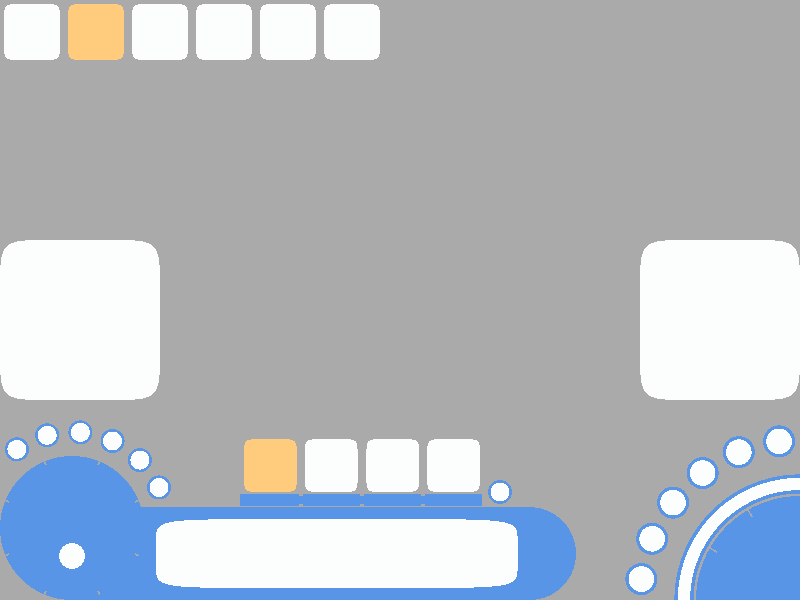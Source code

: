 #include "colors.inc"
#include "metals.inc"
#include "glass.inc"

global_settings
{
	assumed_gamma 1.0
	ambient_light color rgb 1
}

// ----------------------------------------

camera
{
	orthographic
	up y * image_height / image_width
	right x
	location <0.500, 10.000, 0.375,>
	look_at <0.500, 0.000, 0.375,>
}

/*
camera
{
	up y
	right x * image_width / image_height
	location <0.044, 0.000, 0.201,> + vrotate(<0,0,-1,>,<30,45,0,>) * 1/6
//	look_at <0.500, 0.000, 0.375,>
	look_at <0.044, 0.000, 0.201,>
}
*/


sky_sphere {
  pigment {
    bozo
    turbulence 2
    color_map {
      [0.0 rgb 0]
      [1.0 rgb 1]
    }
  }
}

/*
sky_sphere {
  pigment {
    gradient y
    color_map {
      [0.0 rgb <0.6,0.7,1.0>]
      [0.7 rgb <0.0,0.1,0.8>]
    }
  }
}
*/
// set a color of the background (sky)
//background { color rgb 1 }


light_source
{
	vnormalize(<-1, 1, 1>) * 100          // light's position (translated below)
	color rgb <1, 1, 1>  // light's color
	spotlight
	point_at <0.500, 0.000, 0.375,>
}



#declare Axis_Markers = union
{
	sphere
	{
		0,0.005
		pigment{color rgb <0,0,0,>}
	}
	cylinder
	{
		0,x,0.005
		pigment{color rgb <1,0,0,>}
	}
	cylinder
	{
		0,y,0.005
		pigment{color rgb <0,1,0,>}
	}
	cylinder
	{
		0,z,0.005
		pigment{color rgb <0,0,1,>}
	}
}

// blue chrome
#declare Material_A = material { texture { pigment { color rgb <0.1, 0.3, 0.8> } finish { F_MetalA  } finish {ambient 0} } }
// orange chrome
#declare Material_B = material { texture { pigment { color rgb <0.8, 0.3, 0.1> } finish { F_MetalA  } finish {ambient 0} } }
// glass
#declare Material_C = material { texture { pigment { Col_Glass_General } finish { F_Glass5 } }
/*
	interior
	{
		I_Glass_Caustics1
	}
*/
}
// orange chrome glow
#declare Material_D = material { texture { pigment { color rgb <0.8, 0.3, 0.1> } finish { F_MetalA  } finish {ambient 1} } }
// orange glass
#declare Material_E = material { texture { pigment { color rgbf <0.8 * 2, 0.3 * 2, 0.1 * 2, 0.9> } finish { F_Glass5 } }
/*
	interior
	{
		I_Glass_Caustics1
	}
*/
}


//object {Axis_Markers}

// ---------------------------------------------------------Left Dial

difference
{
	sphere
	{
		<0.090, 0.000, 0.090,>, 0.090
		scale <1,0.250,1,>
	}
	cylinder
	{
		<0.090, 0.000, 0.090,>, <0.090, 0.090, 0.090,>, 0.060
	}
	/*
	difference
	{
		cylinder
		{
			<0.090, 0.000, 0.090,>, <0.090, 0.090, 0.090,>, 0.060
		}
		cylinder
		{
			<0.090, 0.000, 0.090,>, <0.090, 0.090, 0.090,>, 0.040
		}
	}
	*/
	box
	{
		<-0.001, -0.090, 0.040,>, <0.001, 0.090, 0.090,>
		rotate <0,022.5,0,>
		translate <0.090, 0, 0.090,>
	}
	box
	{
		<-0.001, -0.090, 0.040,>, <0.001, 0.090, 0.090,>
		rotate <0,067.5,0,>
		translate <0.090, 0, 0.090,>
	}
	box
	{
		<-0.001, -0.090, 0.040,>, <0.001, 0.090, 0.090,>
		rotate <0,112.5,0,>
		translate <0.090, 0, 0.090,>
	}
	box
	{
		<-0.001, -0.090, 0.040,>, <0.001, 0.090, 0.090,>
		rotate <0,157.5,0,>
		translate <0.090, 0, 0.090,>
	}
	box
	{
		<-0.001, -0.090, 0.040,>, <0.001, 0.090, 0.090,>
		rotate <0,202.5,0,>
		translate <0.090, 0, 0.090,>
	}
	box
	{
		<-0.001, -0.090, 0.040,>, <0.001, 0.090, 0.090,>
		rotate <0,247.5,0,>
		translate <0.090, 0, 0.090,>
	}
	box
	{
		<-0.001, -0.090, 0.040,>, <0.001, 0.090, 0.090,>
		rotate <0,292.5,0,>
		translate <0.090, 0, 0.090,>
	}
	box
	{
		<-0.001, -0.090, 0.040,>, <0.001, 0.090, 0.090,>
		rotate <0,337.5,0,>
		translate <0.090, 0, 0.090,>
	}
	prism
	{
		linear_spline
		-1, 1, 4,
		<0.000, 0.084,>, <0.011, 0.065,>, <-0.011, 0.065,>, <0.000, 0.084,>
		rotate <0,000.0,0,>
		translate <0.090, 0, 0.090,>
	}
	prism
	{
		linear_spline
		-1, 1, 4,
		<0.000, 0.084,>, <0.011, 0.065,>, <-0.011, 0.065,>, <0.000, 0.084,>
		rotate <0,090.0,0,>
		translate <0.090, 0, 0.090,>
	}
	prism
	{
		linear_spline
		-1, 1, 4,
		<0.000, 0.084,>, <0.011, 0.065,>, <-0.011, 0.065,>, <0.000, 0.084,>
		rotate <0,180.0,0,>
		translate <0.090, 0, 0.090,>
	}
	prism
	{
		linear_spline
		-1, 1, 4,
		<0.000, 0.084,>, <0.011, 0.065,>, <-0.011, 0.065,>, <0.000, 0.084,>
		rotate <0,270.0,0,>
		translate <0.090, 0, 0.090,>
	}
	material {Material_A}
}

difference
{
	sphere
	{
		<0.090, 0.000, 0.090,>, 0.085
		scale <1,0.250,1,>
	}
	cylinder
	{
		<0.090, 0.000, 0.090,>, <0.090, 0.090, 0.090,>, 0.060
	}
	material {Material_A}
}

difference
{
	sphere
	{
		<0.090, 0.000, 0.090,>, 0.060
		scale <1,0.250,1,>
	}
	cylinder
	{
		<0.090, -1.000, 0.105,>, <0.090, 1.000, 0.105,>, 0.030
	}
	cylinder
	{
		<0.090, -1.000, 0.055,>, <0.090, 1.000, 0.055,>, 0.020
	}
	material {Material_A}
}

sphere
{
	<0.090, 0.000, 0.105,>, 0.030
	scale <1,0.250,1,>
	material {Material_A}
}

union
{
	difference
	{
		sphere
		{
			<0.090, 0.000, 0.055,>, 0.020
			scale <1,0.25,1,>
		}
		plane
		{
			-y, -0.003
		}
		material {Material_A}
	}
	
	intersection
	{
		sphere
		{
			<0.090, 0.000, 0.055,>, 0.020
			scale <1,0.25,1,>
		}
		plane
		{
			-y, -0.003
		}
		hollow
		material {Material_C}
	}
	
	plane
	{
		y, 0.003
		clipped_by
		{
			sphere
			{
				<0.090, 0.000, 0.055,>, 0.020
				scale <1,0.25,1,>
			}
		}
		material {Material_D}
		translate y * 0.0000001
	}
}

//----------------------------------------------------------------Left dots

union
{
	difference
	{
		sphere
		{
			<0.000, 0.000, 0.000,>, 0.015
			scale <1,0.25,1,>
		}
		plane
		{
			-y, -0.0023
		}
		material {Material_A}
	}
	
	intersection
	{
		sphere
		{
			<0.000, 0.000, 0.000,>, 0.015
			scale <1,0.25,1,>
		}
		plane
		{
			-y, -0.0023
		}
		hollow
		material {Material_C}
	}
	
	plane
	{
		y, 0.0023
		clipped_by
		{
			sphere
			{
				<0.000, 0.000, 0.000,>, 0.015
				scale <1,0.25,1,>
			}
		}
		material {Material_D}
		translate y * 0.0000001
	}
	translate z * 0.120
	rotate <0,-35,0,>
	translate <0.090, 0.000, 0.090,>
}

union
{
	difference
	{
		sphere
		{
			<0.000, 0.000, 0.000,>, 0.015
			scale <1,0.25,1,>
		}
		plane
		{
			-y, -0.0023
		}
		material {Material_A}
	}
	
	intersection
	{
		sphere
		{
			<0.000, 0.000, 0.000,>, 0.015
			scale <1,0.25,1,>
		}
		plane
		{
			-y, -0.0023
		}
		hollow
		material {Material_C}
	}
	
	plane
	{
		y, 0.0023
		clipped_by
		{
			sphere
			{
				<0.000, 0.000, 0.000,>, 0.015
				scale <1,0.25,1,>
			}
		}
		material {Material_B}
		translate y * 0.0000001
	}
	translate z * 0.120
	rotate <0,-15,0,>
	translate <0.090, 0.000, 0.090,>
}

union
{
	difference
	{
		sphere
		{
			<0.000, 0.000, 0.000,>, 0.015
			scale <1,0.25,1,>
		}
		plane
		{
			-y, -0.0023
		}
		material {Material_A}
	}
	
	intersection
	{
		sphere
		{
			<0.000, 0.000, 0.000,>, 0.015
			scale <1,0.25,1,>
		}
		plane
		{
			-y, -0.0023
		}
		hollow
		material {Material_C}
	}
	
	plane
	{
		y, 0.0023
		clipped_by
		{
			sphere
			{
				<0.000, 0.000, 0.000,>, 0.015
				scale <1,0.25,1,>
			}
		}
		material {Material_B}
		translate y * 0.0000001
	}
	translate z * 0.120
	rotate <0,05,0,>
	translate <0.090, 0.000, 0.090,>
}

union
{
	difference
	{
		sphere
		{
			<0.000, 0.000, 0.000,>, 0.015
			scale <1,0.25,1,>
		}
		plane
		{
			-y, -0.0023
		}
		material {Material_A}
	}
	
	intersection
	{
		sphere
		{
			<0.000, 0.000, 0.000,>, 0.015
			scale <1,0.25,1,>
		}
		plane
		{
			-y, -0.0023
		}
		hollow
		material {Material_C}
	}
	
	plane
	{
		y, 0.0023
		clipped_by
		{
			sphere
			{
				<0.000, 0.000, 0.000,>, 0.015
				scale <1,0.25,1,>
			}
		}
		material {Material_B}
		translate y * 0.0000001
	}
	translate z * 0.120
	rotate <0,25,0,>
	translate <0.090, 0.000, 0.090,>
}

union
{
	difference
	{
		sphere
		{
			<0.000, 0.000, 0.000,>, 0.015
			scale <1,0.25,1,>
		}
		plane
		{
			-y, -0.0023
		}
		material {Material_A}
	}
	
	intersection
	{
		sphere
		{
			<0.000, 0.000, 0.000,>, 0.015
			scale <1,0.25,1,>
		}
		plane
		{
			-y, -0.0023
		}
		hollow
		material {Material_C}
	}
	
	plane
	{
		y, 0.0023
		clipped_by
		{
			sphere
			{
				<0.000, 0.000, 0.000,>, 0.015
				scale <1,0.25,1,>
			}
		}
		material {Material_B}
		translate y * 0.0000001
	}
	translate z * 0.120
	rotate <0,45,0,>
	translate <0.090, 0.000, 0.090,>
}

union
{
	difference
	{
		sphere
		{
			<0.000, 0.000, 0.000,>, 0.015
			scale <1,0.25,1,>
		}
		plane
		{
			-y, -0.0023
		}
		material {Material_A}
	}
	
	intersection
	{
		sphere
		{
			<0.000, 0.000, 0.000,>, 0.015
			scale <1,0.25,1,>
		}
		plane
		{
			-y, -0.0023
		}
		hollow
		material {Material_C}
	}
	
	plane
	{
		y, 0.0023
		clipped_by
		{
			sphere
			{
				<0.000, 0.000, 0.000,>, 0.015
				scale <1,0.25,1,>
			}
		}
		material {Material_B}
		translate y * 0.0000001
	}
	translate z * 0.120
	rotate <0,65,0,>
	translate <0.090, 0.000, 0.090,>
}

//-----------------------------------------------------------Right dial

union
{
	difference
	{
		torus
		{
			0.145, 0.012
			translate <1.000, 0.000, 0.000,>
			scale <1,0.25,1,>
		}
		plane
		{
			-y, -0.0023
		}
		material {Material_A}
	}
	
	intersection
	{
		torus
		{
			0.145, 0.012
			translate <1.000, 0.000, 0.000,>
			scale <1,0.25,1,>
		}
		plane
		{
			-y, -0.0023
		}
		hollow
		material {Material_C}
	}
	
	plane
	{
		y, 0.0023
		clipped_by
		{
			torus
			{
				0.145, 0.012
				translate <1.000, 0.000, 0.000,>
				scale <1,0.25,1,>
			}
		}
		material {Material_B}
		translate y * 0.0000001
	}
}

/*
sphere
{
	<0.955, 0.000, 0.138,>, 0.024
	scale <1,0.25,1,>
	material {Material_C}
}
*/

difference
{
	sphere
	{
		<1.000, 0.000, 0.000,>, 0.130
		scale <1,0.25,1,>
	}
	box
	{
		<-0.001, -1.000, 0.130,>, <0.001, 1.000, 0.090,>
		rotate <0,-030,0,>
		translate <1.000, 0, 0.000,>
	}
	box
	{
		<-0.001, -1.000, 0.130,>, <0.001, 1.000, 0.090,>
		rotate <0,-060,0,>
		translate <1.000, 0, 0.000,>
	}
	difference
	{
		cylinder
		{
			<1.000, -1.000, 0.000,>, <1.000, 1.000, 0.000,>, 0.091
		}
		cylinder
		{
			<1.000, -1.000, 0.000,>, <1.000, 1.000, 0.000,>, 0.089
		}
	}
	/*
	text
	{
		ttf "impact.TTF" "End" 1, 0
		rotate <90,0,0,>
		scale <0.025, 1.000, 0.025,>
		translate <0.946, 1.000, 0.039,>
	}
	text
	{
		ttf "impact.TTF" "Turn" 1, 0
		rotate <90,0,0,>
		scale <0.025, 1.000, 0.025,>
		translate <0.941, 0.130, 0.016,>
	}
	text
	{
		ttf "impact.TTF" "Attack" 1, 0
		rotate <90,-45,0,>
		scale <0.015, 1.000, 0.015,>
		translate <0.921, 0.130, 0.049,>
	}
	*/
	material {Material_A}
}
/*
sphere
{
	<1.000, 0.000, 0.000,>, 0.130
	scale <1,0.1,1,>
	material {Material_A}
}
*/
sphere
{
	<1.000, 0.000, 0.000,>, 0.120
	scale <1,0.25,1,>
	material {Material_A}
}

//-----------------------------------------------------------------------Right dots

union
{
	difference
	{
		sphere
		{
			<0.000, 0.000, 0.000,>, 0.020
			scale <1,0.25,1,>
		}
		plane
		{
			-y, -0.003
		}
		material {Material_A}
	}
	
	intersection
	{
		sphere
		{
			<0.000, 0.000, 0.000,>, 0.020
			scale <1,0.25,1,>
		}
		plane
		{
			-y, -0.003
		}
		hollow
		material {Material_C}
	}
	
	plane
	{
		y, 0.003
		clipped_by
		{
			sphere
			{
				<0.000, 0.000, 0.000,>, 0.020
				scale <1,0.25,1,>
			}
		}
		material {Material_D}
		translate y * 0.0000001
	}
	translate z * 0.200
	rotate <0,-7.5,0,>
	translate x * 1.000
}

union
{
	difference
	{
		sphere
		{
			<0.000, 0.000, 0.000,>, 0.020
			scale <1,0.25,1,>
		}
		plane
		{
			-y, -0.003
		}
		material {Material_A}
	}
	
	intersection
	{
		sphere
		{
			<0.000, 0.000, 0.000,>, 0.020
			scale <1,0.25,1,>
		}
		plane
		{
			-y, -0.003
		}
		hollow
		material {Material_C}
	}
	
	plane
	{
		y, 0.003
		clipped_by
		{
			sphere
			{
				<0.000, 0.000, 0.000,>, 0.020
				scale <1,0.25,1,>
			}
		}
		material {Material_B}
		translate y * 0.0000001
	}
	translate z * 0.200
	rotate <0,-22.5,0,>
	translate x * 1.000
}

union
{
	difference
	{
		sphere
		{
			<0.000, 0.000, 0.000,>, 0.020
			scale <1,0.25,1,>
		}
		plane
		{
			-y, -0.003
		}
		material {Material_A}
	}
	
	intersection
	{
		sphere
		{
			<0.000, 0.000, 0.000,>, 0.020
			scale <1,0.25,1,>
		}
		plane
		{
			-y, -0.003
		}
		hollow
		material {Material_C}
	}
	
	plane
	{
		y, 0.003
		clipped_by
		{
			sphere
			{
				<0.000, 0.000, 0.000,>, 0.020
				scale <1,0.25,1,>
			}
		}
		material {Material_B}
		translate y * 0.0000001
	}
	translate z * 0.200
	rotate <0,-37.5,0,>
	translate x * 1.000
}

union
{
	difference
	{
		sphere
		{
			<0.000, 0.000, 0.000,>, 0.020
			scale <1,0.25,1,>
		}
		plane
		{
			-y, -0.003
		}
		material {Material_A}
	}
	
	intersection
	{
		sphere
		{
			<0.000, 0.000, 0.000,>, 0.020
			scale <1,0.25,1,>
		}
		plane
		{
			-y, -0.003
		}
		hollow
		material {Material_C}
	}
	
	plane
	{
		y, 0.003
		clipped_by
		{
			sphere
			{
				<0.000, 0.000, 0.000,>, 0.020
				scale <1,0.25,1,>
			}
		}
		material {Material_B}
		translate y * 0.0000001
	}
	translate z * 0.200
	rotate <0,-52.5,0,>
	translate x * 1.000
}

union
{
	difference
	{
		sphere
		{
			<0.000, 0.000, 0.000,>, 0.020
			scale <1,0.25,1,>
		}
		plane
		{
			-y, -0.003
		}
		material {Material_A}
	}
	
	intersection
	{
		sphere
		{
			<0.000, 0.000, 0.000,>, 0.020
			scale <1,0.25,1,>
		}
		plane
		{
			-y, -0.003
		}
		hollow
		material {Material_C}
	}
	
	plane
	{
		y, 0.003
		clipped_by
		{
			sphere
			{
				<0.000, 0.000, 0.000,>, 0.020
				scale <1,0.25,1,>
			}
		}
		material {Material_B}
		translate y * 0.0000001
	}
	translate z * 0.200
	rotate <0,-67.5,0,>
	translate x * 1.000
}

union
{
	difference
	{
		sphere
		{
			<0.000, 0.000, 0.000,>, 0.020
			scale <1,0.25,1,>
		}
		plane
		{
			-y, -0.003
		}
		material {Material_A}
	}
	
	intersection
	{
		sphere
		{
			<0.000, 0.000, 0.000,>, 0.020
			scale <1,0.25,1,>
		}
		plane
		{
			-y, -0.003
		}
		hollow
		material {Material_C}
	}
	
	plane
	{
		y, 0.003
		clipped_by
		{
			sphere
			{
				<0.000, 0.000, 0.000,>, 0.020
				scale <1,0.25,1,>
			}
		}
		material {Material_B}
		translate y * 0.0000001
	}
	translate z * 0.200
	rotate <0,-82.5,0,>
	translate x * 1.000
}

//--------------------------------------------------------Center bar

difference
{
	union
	{
		cylinder
		{
			<0.090, 0.000, 0.058,>, <0.662, 0.000, 0.058,>, 0.058
			scale <1,0.25,1,>
		}
		sphere
		{
			<0.662, 0.000, 0.058,>, 0.058
			scale <1,0.25,1,>
		}
	}
	cylinder
	{
		<0.090, -0.090, 0.090,>, <0.090, 0.090, 0.090,>, 0.090
	}
	superellipsoid
	{
		<0.25, 0.25>
		scale <0.226, 0.058 * 0.25, 0.043,>
		translate <0.421, 0.058 * 0.25, 0.058,>
	}
	cylinder
	{
		<0.662 + 0.008, -1.000, 0.077,>, <0.662 + 0.008, 1.000, 0.077,>, 0.015
	}
	cylinder
	{
		<0.662 + 0.008, -1.000, 0.038,>, <0.662 + 0.008, 1.000, 0.038,>, 0.015
	}
	material {Material_A}
}

union
{
	sphere
	{
		<0.662 + 0.008, 0.058 * 0.25, 0.077,>, 0.015
		scale <1,0.25,1,>
	}
	sphere
	{
		<0.662 + 0.008, 0.058 * 0.25, 0.038,>, 0.015
		scale <1,0.25,1,>
	}
	material {Material_A}
}

superellipsoid
{
	<0.25, 0.25>
	scale <0.226, 0.058 * 0.25, 0.043,>
	translate <0.421, 0.058 * 0.25, 0.058,>
	clipped_by
	{
		cylinder
		{
			<0.090, 0.000, 0.058,>, <0.662, 0.000, 0.058,>, 0.058
			scale <1,0.25,1,>
//			inverse
		}
	}
//	translate <0,0.001,0,>
	material {Material_B}
}

intersection
{
	cylinder
	{
		<0.090, 0.000, 0.058,>, <0.662, 0.000, 0.058,>, 0.058
		scale <1,0.25,1,>
	}
	superellipsoid
	{
		<0.25, 0.25>
		scale <0.226 - 0.000, 0.058 * 0.25 - 0.000, 0.043 - 0.000,>
		translate <0.421, 0.058 * 0.25, 0.058,>
		material {Material_A}
	}
	material {Material_C}
}

light_source
{
	<0.421, 0.058 * 0.25, 0.015,>          // light's position (translated below)
	color rgb <1, 1, 1>  // light's color
	spotlight
	point_at <0.421, 0.058 * 0.25, 0.058,>
}

//-----------------------------------------------------------------Center bars

cylinder
{
	<0.300, 0.000 + 0.0025, 0.125,>, <0.605 - 0.0025, 0.000, 0.125,>, 0.005
	scale <1,0.25,1,>
	material {Material_A}
}


cylinder
{
	<0.300, 0.000 + 0.0025, 0.125,>, <0.376 - 0.0025, 0.000, 0.125,>, 0.007
	scale <1,0.25,1>
	material {Material_A}	
}

cylinder
{
	<0.376 + 0.0025, 0.000, 0.125,>, <0.453 - 0.0025, 0.000, 0.125,>, 0.007
	scale <1,0.25,1>
	material {Material_A}	
}

cylinder
{
	<0.453 + 0.0025, 0.000, 0.125,>, <0.529 - 0.0025, 0.000, 0.125,>, 0.007
	scale <1,0.25,1>
	material {Material_A}	
}

cylinder
{
	<0.529 + 0.0025, 0.000, 0.125,>, <0.605 - 0.0025, 0.000, 0.125,>, 0.007
	scale <1,0.25,1>
	material {Material_A}	
}

union
{
	difference
	{
		sphere
		{
			<0.625, 0.000, 0.135,>, 0.015
			scale <1,0.25,1,>
		}
		plane
		{
			-y, -0.0023
		}
		material {Material_A}
	}
	
	intersection
	{
		sphere
		{
			<0.625, 0.000, 0.135,>, 0.015
			scale <1,0.25,1,>
		}
		plane
		{
			-y, -0.0023
		}
		hollow
		material {Material_C}
	}
	
	plane
	{
		y, 0.0023
		clipped_by
		{
			sphere
			{
				<0.625, 0.000, 0.135,>, 0.015
				scale <1,0.25,1,>
			}
		}
		material {Material_D}
		translate y * 0.0000001
	}
}


superellipsoid
{
	<0.25, 0.25,>
	scale <0.038 - 0.005, 0.010, 0.038 - 0.005,>
	translate <0.338, 0.000, 0.173 - 0.005,>
	material {Material_E}
}

superellipsoid
{
	<0.25, 0.25,>
	scale <0.038 - 0.005, 0.010, 0.038 - 0.005,>
	translate <0.414, 0.000, 0.173 - 0.005,>
	material {Material_C}
}

superellipsoid
{
	<0.25, 0.25,>
	scale <0.038 - 0.005, 0.010, 0.038 - 0.005,>
	translate <0.491, 0.000, 0.173 - 0.005,>
	material {Material_C}
}

superellipsoid
{
	<0.25, 0.25,>
	scale <0.038 - 0.005, 0.010, 0.038 - 0.005,>
	translate <0.567, 0.000, 0.173 - 0.005,>
	material {Material_C}
}

//---------------------------------------------------HUD windows

superellipsoid
{
	<0.25, 0.25,>
	scale <0.100, 0.010, 0.100,>
	translate <0.100, 0.000, 0.350,>
	material {Material_C}
}

superellipsoid
{
	<0.25, 0.25,>
	scale <0.100, 0.010, 0.100,>
	translate <0.900, 0.000, 0.350,>
	material {Material_C}
}

superellipsoid
{
	<0.25, 0.25,>
	scale <0.040 - 0.005, 0.010, 0.040 - 0.005,>
	translate <0.040, 0.000, 0.710,>
	material {Material_C}
}

superellipsoid
{
	<0.25, 0.25,>
	scale <0.040 - 0.005, 0.010, 0.040 - 0.005,>
	translate <0.120, 0.000, 0.710,>
	material {Material_E}
}

superellipsoid
{
	<0.25, 0.25,>
	scale <0.040 - 0.005, 0.010, 0.040 - 0.005,>
	translate <0.200, 0.000, 0.710,>
	material {Material_C}
}

superellipsoid
{
	<0.25, 0.25,>
	scale <0.040 - 0.005, 0.010, 0.040 - 0.005,>
	translate <0.280, 0.000, 0.710,>
	material {Material_C}
}

superellipsoid
{
	<0.25, 0.25,>
	scale <0.040 - 0.005, 0.010, 0.040 - 0.005,>
	translate <0.360, 0.000, 0.710,>
	material {Material_C}
}

superellipsoid
{
	<0.25, 0.25,>
	scale <0.040 - 0.005, 0.010, 0.040 - 0.005,>
	translate <0.440, 0.000, 0.710,>
	material {Material_C}
}
